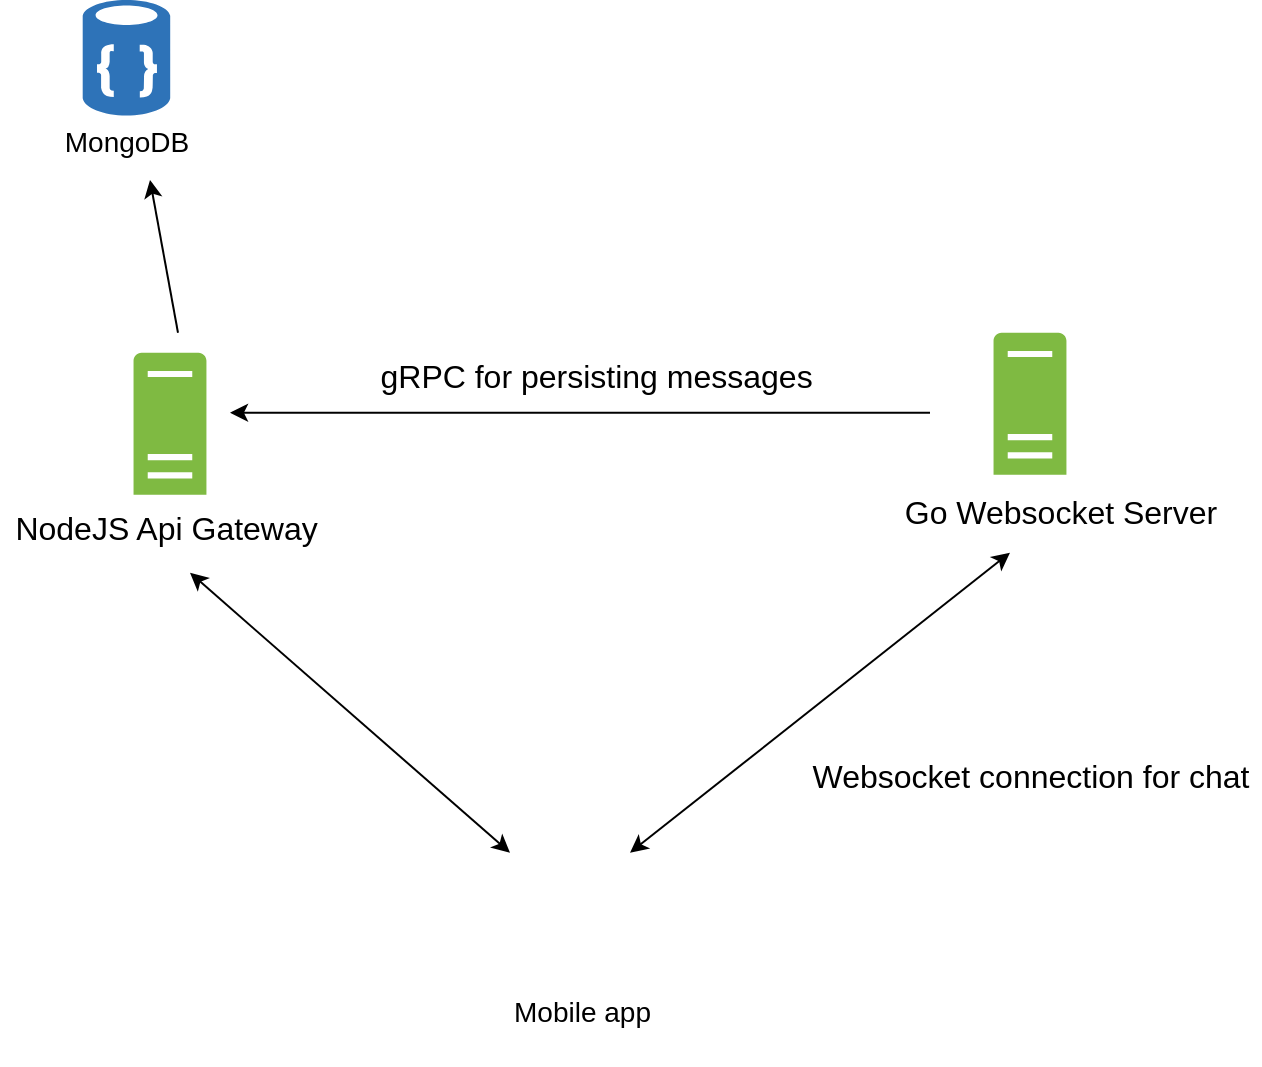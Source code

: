<mxfile version="17.4.5" type="github"><diagram id="x_p-Z5DY2Z2nUm060mlr" name="Page-1"><mxGraphModel dx="1422" dy="737" grid="1" gridSize="10" guides="1" tooltips="1" connect="1" arrows="1" fold="1" page="1" pageScale="1" pageWidth="850" pageHeight="1100" math="0" shadow="0"><root><mxCell id="0"/><mxCell id="1" parent="0"/><mxCell id="4a-_ukSPSuZ1MSBjYZkA-60" value="" style="group" parent="1" vertex="1" connectable="0"><mxGeometry x="367" y="456.353" width="70" height="77.698" as="geometry"/></mxCell><mxCell id="4a-_ukSPSuZ1MSBjYZkA-61" value="" style="shape=image;html=1;verticalAlign=top;verticalLabelPosition=bottom;labelBackgroundColor=#ffffff;imageAspect=0;aspect=fixed;image=https://cdn3.iconfinder.com/data/icons/linecons-free-vector-icons-pack/32/phone-128.png;dashed=1;strokeWidth=3;fillColor=none;fontSize=14;fontColor=#000000;align=center;" parent="4a-_ukSPSuZ1MSBjYZkA-60" vertex="1"><mxGeometry x="17" y="30" width="47.962" height="47.962" as="geometry"/></mxCell><mxCell id="4a-_ukSPSuZ1MSBjYZkA-62" value="Mobile app&lt;div&gt;&lt;br&gt;&lt;/div&gt;" style="text;html=1;resizable=0;points=[];autosize=1;align=left;verticalAlign=top;spacingTop=-4;fontSize=14;" parent="4a-_ukSPSuZ1MSBjYZkA-60" vertex="1"><mxGeometry x="10" y="78.921" width="70" height="30" as="geometry"/></mxCell><mxCell id="4a-_ukSPSuZ1MSBjYZkA-80" value="&lt;font style=&quot;font-size: 14px&quot;&gt;MongoDB&lt;/font&gt;" style="text;html=1;resizable=0;points=[];autosize=1;align=center;verticalAlign=top;spacingTop=-4;fontSize=16;" parent="1" vertex="1"><mxGeometry x="145.225" y="97.745" width="80" height="20" as="geometry"/></mxCell><mxCell id="4a-_ukSPSuZ1MSBjYZkA-78" value="" style="shadow=0;dashed=0;html=1;strokeColor=none;labelPosition=center;verticalLabelPosition=bottom;verticalAlign=top;shape=mxgraph.mscae.cloud.documentdb;fillColor=#2E73B8;rounded=1;fontSize=16;align=center;aspect=fixed;" parent="1" vertex="1"><mxGeometry x="163.351" y="40.0" width="43.75" height="57.75" as="geometry"/></mxCell><mxCell id="SxVzlRUyDCgOc23EAlbc-3" value="" style="shadow=0;dashed=0;html=1;strokeColor=none;labelPosition=center;verticalLabelPosition=bottom;verticalAlign=top;shape=mxgraph.office.servers.server_generic;fillColor=#7FBA42;fontSize=14;fontColor=#000000;align=center;aspect=fixed;" vertex="1" parent="1"><mxGeometry x="188.77" y="216.35" width="36.451" height="70.983" as="geometry"/></mxCell><mxCell id="SxVzlRUyDCgOc23EAlbc-4" value="NodeJS Api Gateway&amp;nbsp;" style="text;html=1;resizable=0;points=[];autosize=1;align=center;verticalAlign=top;spacingTop=-4;fontSize=16;" vertex="1" parent="1"><mxGeometry x="122" y="291.93" width="170" height="20" as="geometry"/></mxCell><mxCell id="4a-_ukSPSuZ1MSBjYZkA-1" value="" style="shadow=0;dashed=0;html=1;strokeColor=none;labelPosition=center;verticalLabelPosition=bottom;verticalAlign=top;shape=mxgraph.office.servers.server_generic;fillColor=#7FBA42;fontSize=14;fontColor=#000000;align=center;aspect=fixed;" parent="1" vertex="1"><mxGeometry x="618.77" y="206.354" width="36.451" height="70.983" as="geometry"/></mxCell><mxCell id="4a-_ukSPSuZ1MSBjYZkA-2" value="Go Websocket Server" style="text;html=1;resizable=0;points=[];autosize=1;align=center;verticalAlign=top;spacingTop=-4;fontSize=16;" parent="1" vertex="1"><mxGeometry x="567" y="284.184" width="170" height="20" as="geometry"/></mxCell><mxCell id="SxVzlRUyDCgOc23EAlbc-7" value="" style="endArrow=classic;startArrow=classic;html=1;rounded=0;" edge="1" parent="1"><mxGeometry width="50" height="50" relative="1" as="geometry"><mxPoint x="217" y="326.35" as="sourcePoint"/><mxPoint x="377" y="466.35" as="targetPoint"/></mxGeometry></mxCell><mxCell id="SxVzlRUyDCgOc23EAlbc-10" value="" style="endArrow=classic;startArrow=classic;html=1;rounded=0;" edge="1" parent="1"><mxGeometry width="50" height="50" relative="1" as="geometry"><mxPoint x="437" y="466.35" as="sourcePoint"/><mxPoint x="627" y="316.35" as="targetPoint"/></mxGeometry></mxCell><mxCell id="SxVzlRUyDCgOc23EAlbc-11" value="" style="endArrow=classic;html=1;rounded=0;" edge="1" parent="1"><mxGeometry width="50" height="50" relative="1" as="geometry"><mxPoint x="587" y="246.35" as="sourcePoint"/><mxPoint x="237" y="246.35" as="targetPoint"/></mxGeometry></mxCell><mxCell id="SxVzlRUyDCgOc23EAlbc-12" value="gRPC for persisting messages&amp;nbsp;" style="text;html=1;resizable=0;points=[];autosize=1;align=center;verticalAlign=top;spacingTop=-4;fontSize=16;rotation=0;" vertex="1" parent="1"><mxGeometry x="302" y="216.354" width="240" height="20" as="geometry"/></mxCell><mxCell id="SxVzlRUyDCgOc23EAlbc-13" value="Websocket connection for chat" style="text;html=1;resizable=0;points=[];autosize=1;align=center;verticalAlign=top;spacingTop=-4;fontSize=16;rotation=0;" vertex="1" parent="1"><mxGeometry x="522" y="416.354" width="230" height="20" as="geometry"/></mxCell><mxCell id="SxVzlRUyDCgOc23EAlbc-19" value="" style="endArrow=classic;html=1;rounded=0;" edge="1" parent="1"><mxGeometry width="50" height="50" relative="1" as="geometry"><mxPoint x="211" y="206.35" as="sourcePoint"/><mxPoint x="197" y="130" as="targetPoint"/></mxGeometry></mxCell></root></mxGraphModel></diagram></mxfile>